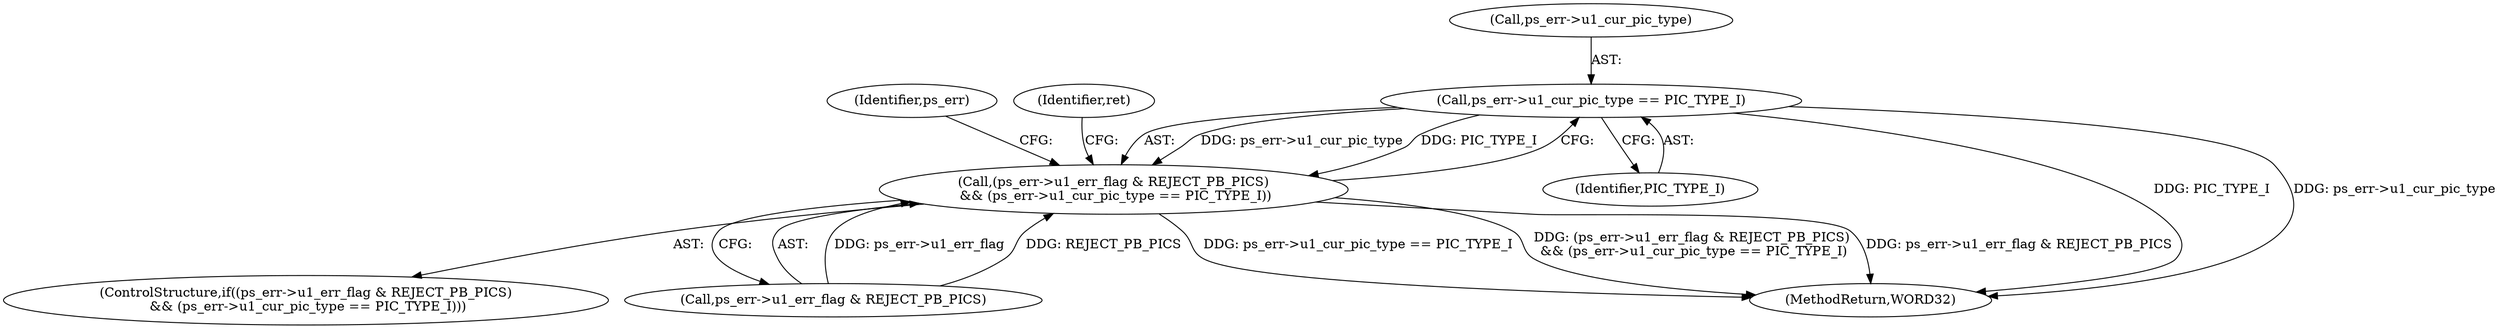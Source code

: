 digraph "0_Android_6c327afb263837bc90760c55c6605b26161a4eb9_0@pointer" {
"1002593" [label="(Call,ps_err->u1_cur_pic_type == PIC_TYPE_I)"];
"1002587" [label="(Call,(ps_err->u1_err_flag & REJECT_PB_PICS)\n && (ps_err->u1_cur_pic_type == PIC_TYPE_I))"];
"1002601" [label="(Identifier,ps_err)"];
"1002593" [label="(Call,ps_err->u1_cur_pic_type == PIC_TYPE_I)"];
"1002587" [label="(Call,(ps_err->u1_err_flag & REJECT_PB_PICS)\n && (ps_err->u1_cur_pic_type == PIC_TYPE_I))"];
"1002588" [label="(Call,ps_err->u1_err_flag & REJECT_PB_PICS)"];
"1002597" [label="(Identifier,PIC_TYPE_I)"];
"1002605" [label="(Identifier,ret)"];
"1002586" [label="(ControlStructure,if((ps_err->u1_err_flag & REJECT_PB_PICS)\n && (ps_err->u1_cur_pic_type == PIC_TYPE_I)))"];
"1002594" [label="(Call,ps_err->u1_cur_pic_type)"];
"1002606" [label="(MethodReturn,WORD32)"];
"1002593" -> "1002587"  [label="AST: "];
"1002593" -> "1002597"  [label="CFG: "];
"1002594" -> "1002593"  [label="AST: "];
"1002597" -> "1002593"  [label="AST: "];
"1002587" -> "1002593"  [label="CFG: "];
"1002593" -> "1002606"  [label="DDG: PIC_TYPE_I"];
"1002593" -> "1002606"  [label="DDG: ps_err->u1_cur_pic_type"];
"1002593" -> "1002587"  [label="DDG: ps_err->u1_cur_pic_type"];
"1002593" -> "1002587"  [label="DDG: PIC_TYPE_I"];
"1002587" -> "1002586"  [label="AST: "];
"1002587" -> "1002588"  [label="CFG: "];
"1002588" -> "1002587"  [label="AST: "];
"1002601" -> "1002587"  [label="CFG: "];
"1002605" -> "1002587"  [label="CFG: "];
"1002587" -> "1002606"  [label="DDG: ps_err->u1_cur_pic_type == PIC_TYPE_I"];
"1002587" -> "1002606"  [label="DDG: (ps_err->u1_err_flag & REJECT_PB_PICS)\n && (ps_err->u1_cur_pic_type == PIC_TYPE_I)"];
"1002587" -> "1002606"  [label="DDG: ps_err->u1_err_flag & REJECT_PB_PICS"];
"1002588" -> "1002587"  [label="DDG: ps_err->u1_err_flag"];
"1002588" -> "1002587"  [label="DDG: REJECT_PB_PICS"];
}
